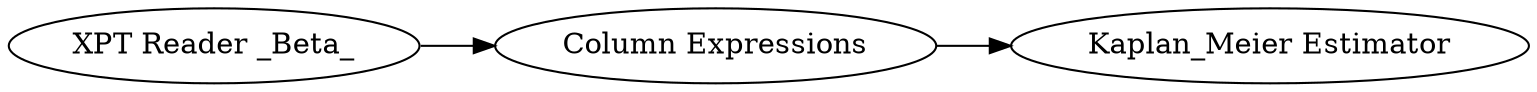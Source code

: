 digraph {
	32 -> 10
	29 -> 32
	29 [label="XPT Reader _Beta_"]
	10 [label="Kaplan_Meier Estimator"]
	32 [label="Column Expressions"]
	rankdir=LR
}
